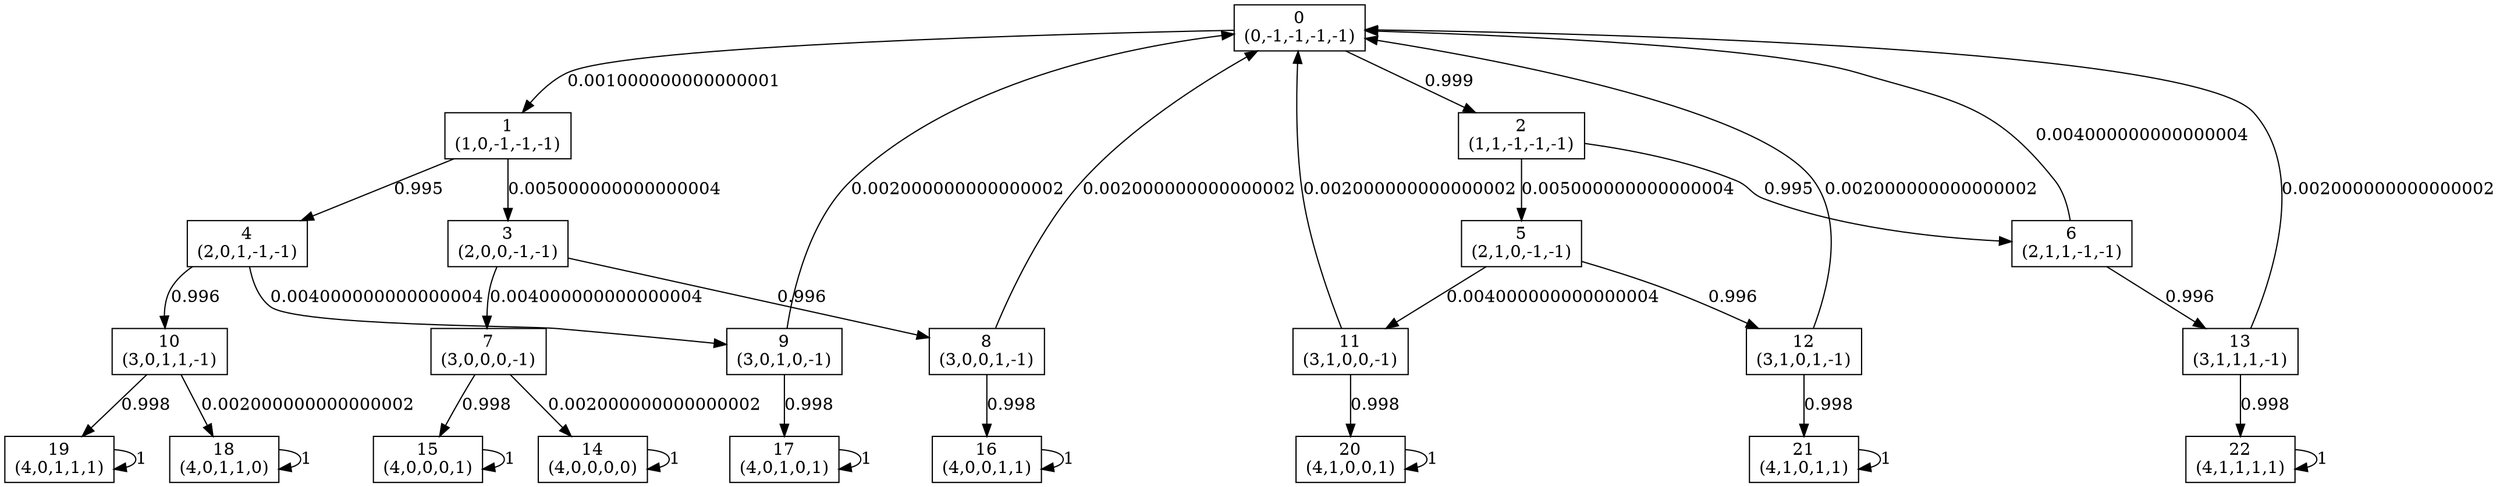 digraph P {
node [shape=box];
0 -> 1 [ label="0.001000000000000001" ];
0 -> 2 [ label="0.999" ];
1 -> 3 [ label="0.005000000000000004" ];
1 -> 4 [ label="0.995" ];
2 -> 5 [ label="0.005000000000000004" ];
2 -> 6 [ label="0.995" ];
3 -> 7 [ label="0.004000000000000004" ];
3 -> 8 [ label="0.996" ];
4 -> 9 [ label="0.004000000000000004" ];
4 -> 10 [ label="0.996" ];
5 -> 11 [ label="0.004000000000000004" ];
5 -> 12 [ label="0.996" ];
6 -> 0 [ label="0.004000000000000004" ];
6 -> 13 [ label="0.996" ];
7 -> 14 [ label="0.002000000000000002" ];
7 -> 15 [ label="0.998" ];
8 -> 0 [ label="0.002000000000000002" ];
8 -> 16 [ label="0.998" ];
9 -> 0 [ label="0.002000000000000002" ];
9 -> 17 [ label="0.998" ];
10 -> 18 [ label="0.002000000000000002" ];
10 -> 19 [ label="0.998" ];
11 -> 0 [ label="0.002000000000000002" ];
11 -> 20 [ label="0.998" ];
12 -> 0 [ label="0.002000000000000002" ];
12 -> 21 [ label="0.998" ];
13 -> 0 [ label="0.002000000000000002" ];
13 -> 22 [ label="0.998" ];
14 -> 14 [ label="1" ];
15 -> 15 [ label="1" ];
16 -> 16 [ label="1" ];
17 -> 17 [ label="1" ];
18 -> 18 [ label="1" ];
19 -> 19 [ label="1" ];
20 -> 20 [ label="1" ];
21 -> 21 [ label="1" ];
22 -> 22 [ label="1" ];
0 [label="0\n(0,-1,-1,-1,-1)"];
1 [label="1\n(1,0,-1,-1,-1)"];
2 [label="2\n(1,1,-1,-1,-1)"];
3 [label="3\n(2,0,0,-1,-1)"];
4 [label="4\n(2,0,1,-1,-1)"];
5 [label="5\n(2,1,0,-1,-1)"];
6 [label="6\n(2,1,1,-1,-1)"];
7 [label="7\n(3,0,0,0,-1)"];
8 [label="8\n(3,0,0,1,-1)"];
9 [label="9\n(3,0,1,0,-1)"];
10 [label="10\n(3,0,1,1,-1)"];
11 [label="11\n(3,1,0,0,-1)"];
12 [label="12\n(3,1,0,1,-1)"];
13 [label="13\n(3,1,1,1,-1)"];
14 [label="14\n(4,0,0,0,0)"];
15 [label="15\n(4,0,0,0,1)"];
16 [label="16\n(4,0,0,1,1)"];
17 [label="17\n(4,0,1,0,1)"];
18 [label="18\n(4,0,1,1,0)"];
19 [label="19\n(4,0,1,1,1)"];
20 [label="20\n(4,1,0,0,1)"];
21 [label="21\n(4,1,0,1,1)"];
22 [label="22\n(4,1,1,1,1)"];
}
